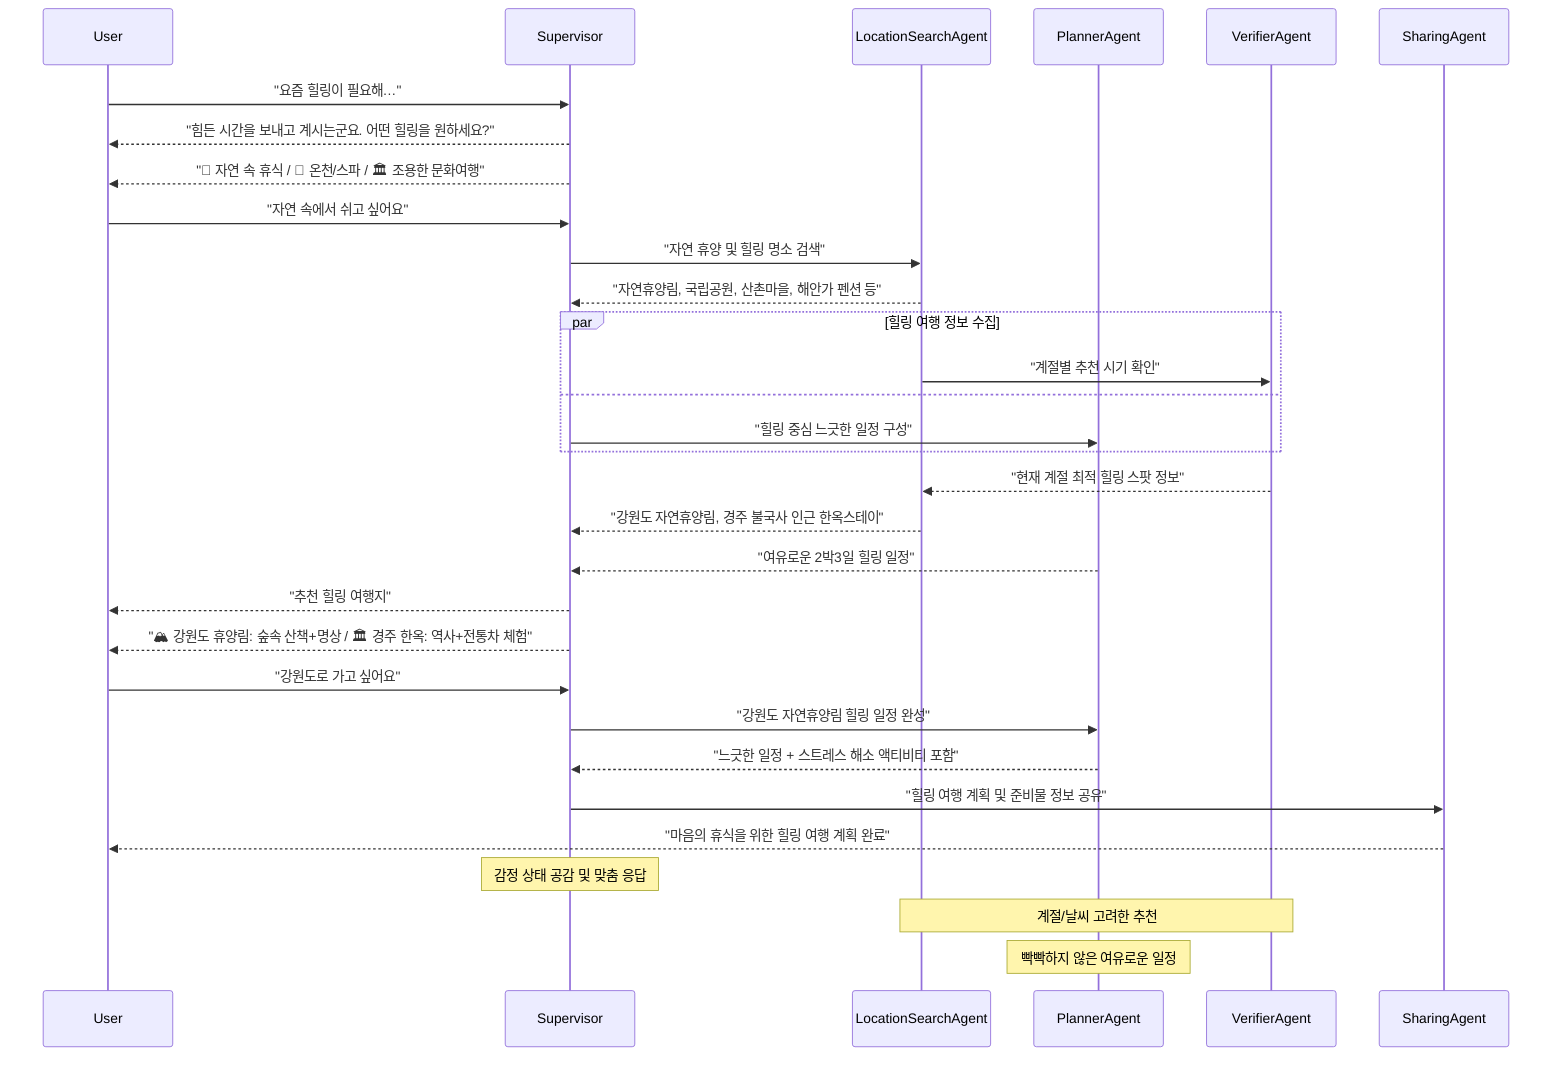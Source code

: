 %% 09_healing_trip: 요즘 힐링이 필요해…
sequenceDiagram
    participant User
    participant Supervisor
    participant LocationSearchAgent
    participant PlannerAgent
    participant VerifierAgent
    participant SharingAgent
    
    User->>Supervisor: "요즘 힐링이 필요해…"
    Supervisor-->>User: "힘든 시간을 보내고 계시는군요. 어떤 힐링을 원하세요?"
    Supervisor-->>User: "🌿 자연 속 휴식 / 🛁 온천/스파 / 🏛️ 조용한 문화여행"
    
    User->>Supervisor: "자연 속에서 쉬고 싶어요"
    
    Supervisor->>LocationSearchAgent: "자연 휴양 및 힐링 명소 검색"
    LocationSearchAgent-->>Supervisor: "자연휴양림, 국립공원, 산촌마을, 해안가 펜션 등"
    
    par 힐링 여행 정보 수집
        LocationSearchAgent->>VerifierAgent: "계절별 추천 시기 확인"
    and
        Supervisor->>PlannerAgent: "힐링 중심 느긋한 일정 구성"
    end
    
    VerifierAgent-->>LocationSearchAgent: "현재 계절 최적 힐링 스팟 정보"
    LocationSearchAgent-->>Supervisor: "강원도 자연휴양림, 경주 불국사 인근 한옥스테이"
    
    PlannerAgent-->>Supervisor: "여유로운 2박3일 힐링 일정"
    
    Supervisor-->>User: "추천 힐링 여행지"
    Supervisor-->>User: "🏔️ 강원도 휴양림: 숲속 산책+명상 / 🏛️ 경주 한옥: 역사+전통차 체험"
    
    User->>Supervisor: "강원도로 가고 싶어요"
    
    Supervisor->>PlannerAgent: "강원도 자연휴양림 힐링 일정 완성"
    PlannerAgent-->>Supervisor: "느긋한 일정 + 스트레스 해소 액티비티 포함"
    
    Supervisor->>SharingAgent: "힐링 여행 계획 및 준비물 정보 공유"
    SharingAgent-->>User: "마음의 휴식을 위한 힐링 여행 계획 완료"
    
    Note over Supervisor: 감정 상태 공감 및 맞춤 응답
    Note over LocationSearchAgent,VerifierAgent: 계절/날씨 고려한 추천
    Note over PlannerAgent: 빡빡하지 않은 여유로운 일정